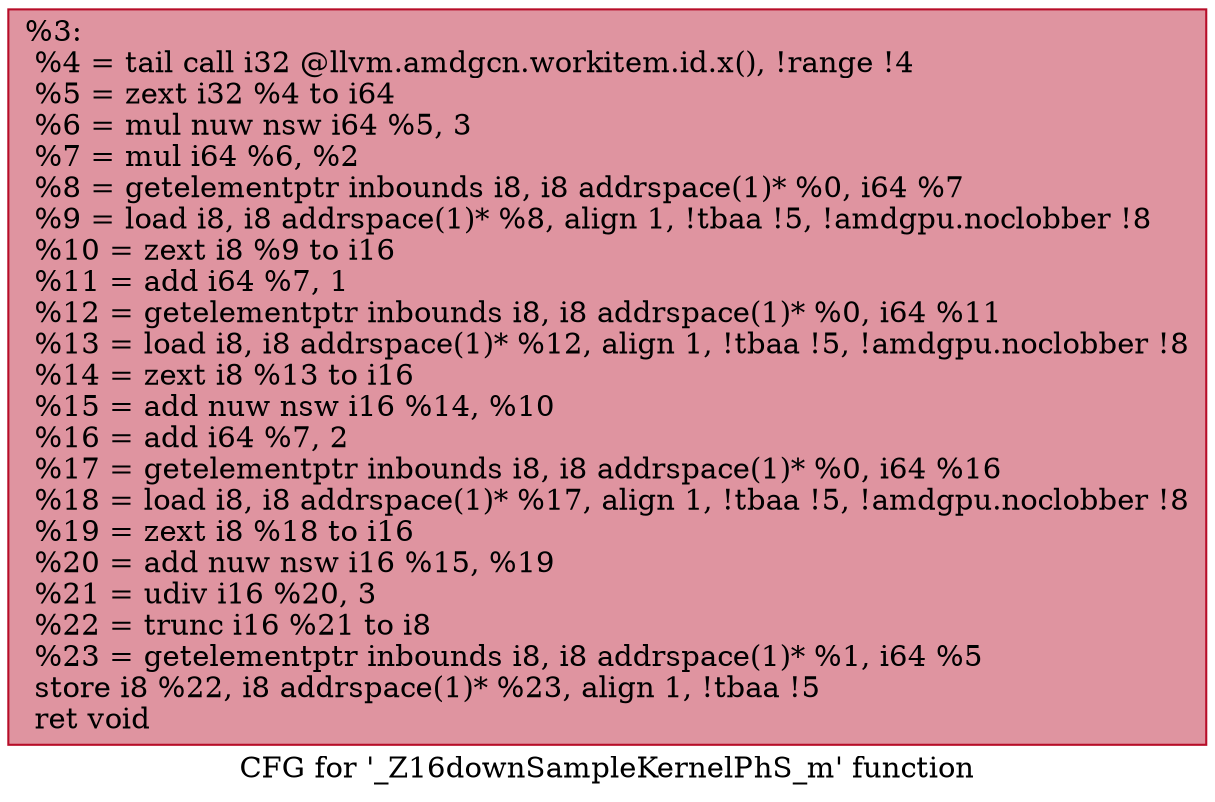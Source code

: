 digraph "CFG for '_Z16downSampleKernelPhS_m' function" {
	label="CFG for '_Z16downSampleKernelPhS_m' function";

	Node0x53d7e70 [shape=record,color="#b70d28ff", style=filled, fillcolor="#b70d2870",label="{%3:\l  %4 = tail call i32 @llvm.amdgcn.workitem.id.x(), !range !4\l  %5 = zext i32 %4 to i64\l  %6 = mul nuw nsw i64 %5, 3\l  %7 = mul i64 %6, %2\l  %8 = getelementptr inbounds i8, i8 addrspace(1)* %0, i64 %7\l  %9 = load i8, i8 addrspace(1)* %8, align 1, !tbaa !5, !amdgpu.noclobber !8\l  %10 = zext i8 %9 to i16\l  %11 = add i64 %7, 1\l  %12 = getelementptr inbounds i8, i8 addrspace(1)* %0, i64 %11\l  %13 = load i8, i8 addrspace(1)* %12, align 1, !tbaa !5, !amdgpu.noclobber !8\l  %14 = zext i8 %13 to i16\l  %15 = add nuw nsw i16 %14, %10\l  %16 = add i64 %7, 2\l  %17 = getelementptr inbounds i8, i8 addrspace(1)* %0, i64 %16\l  %18 = load i8, i8 addrspace(1)* %17, align 1, !tbaa !5, !amdgpu.noclobber !8\l  %19 = zext i8 %18 to i16\l  %20 = add nuw nsw i16 %15, %19\l  %21 = udiv i16 %20, 3\l  %22 = trunc i16 %21 to i8\l  %23 = getelementptr inbounds i8, i8 addrspace(1)* %1, i64 %5\l  store i8 %22, i8 addrspace(1)* %23, align 1, !tbaa !5\l  ret void\l}"];
}
